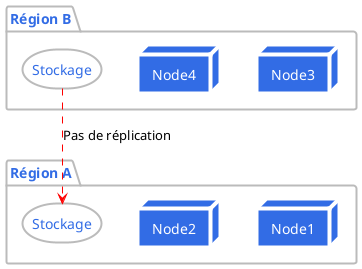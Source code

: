 @startuml

skinparam package {
    BackgroundColor #fff
    BorderColor #bbb
    BorderThickness 2
    FontColor #326ce5
    TitleFontColor #326ce5
}

skinparam node {
    BackgroundColor #326ce5
    BorderColor white
    BorderThickness 4
    FontColor white
}

skinparam storage {
    BackgroundColor white
    BorderColor #bbb
    BorderThickness 2
    FontColor #326ce5
}

package "Région B" as zoneB {
    node "Node3" as n3
    node "Node4" as n4
    storage "Stockage" as s1
}

package "Région A" as zoneA {
    node "Node1" as n1
    node "Node2" as n2
    storage "Stockage" as s2
}

s1 -[#red,dashed]-> s2 : Pas de réplication

@enduml

